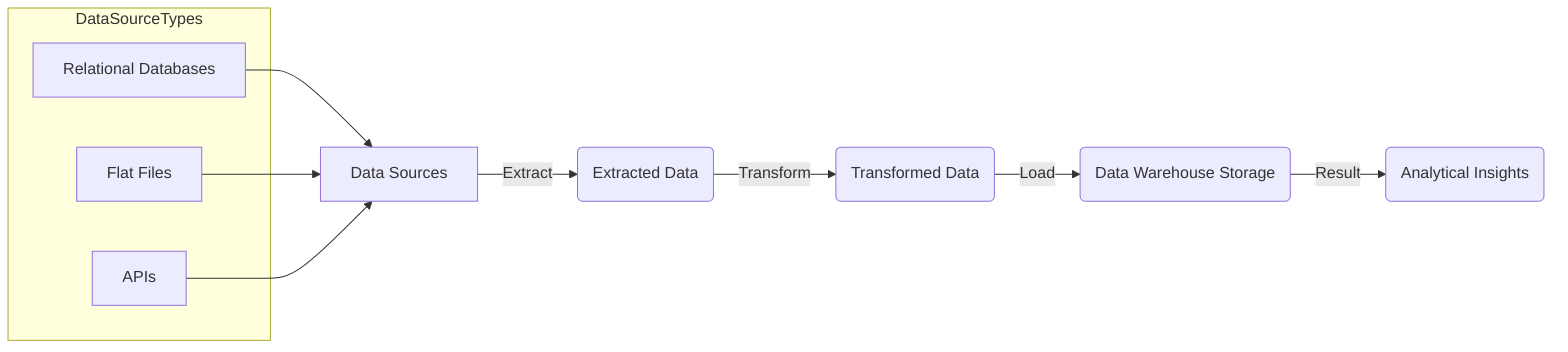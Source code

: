 graph LR
A[Data Sources] -->|Extract| B(Extracted Data)
B -->|Transform| C(Transformed Data)
C -->|Load| D(Data Warehouse Storage)
D -->|Result| E(Analytical Insights)
subgraph DataSourceTypes
A1[Relational Databases]
A2[Flat Files]
A3[APIs]
end
A1 --> A
A2 --> A
A3 --> A